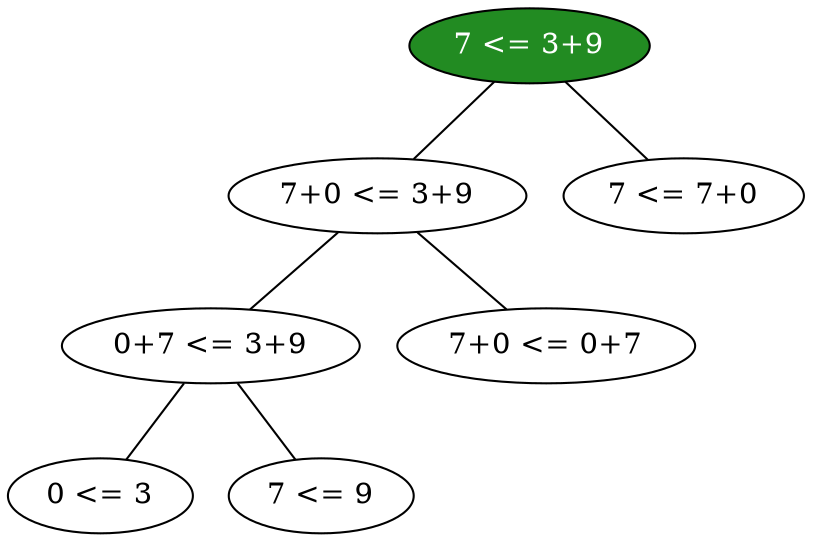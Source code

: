 graph g {
	1 [label="0 <= 3"];
	2 [label="7 <= 9"];
	3 [label="0+7 <= 3+9"];
	4 [label="7+0 <= 0+7"];
	5 [label="7+0 <= 3+9"];
	6 [label="7 <= 7+0"];
	7 [label="7 <= 3+9",fillcolor=forestgreen,style=filled,fontcolor=white];
	7 -- {5 6};
	5 -- {3 4};
	3 -- {1 2};
}
